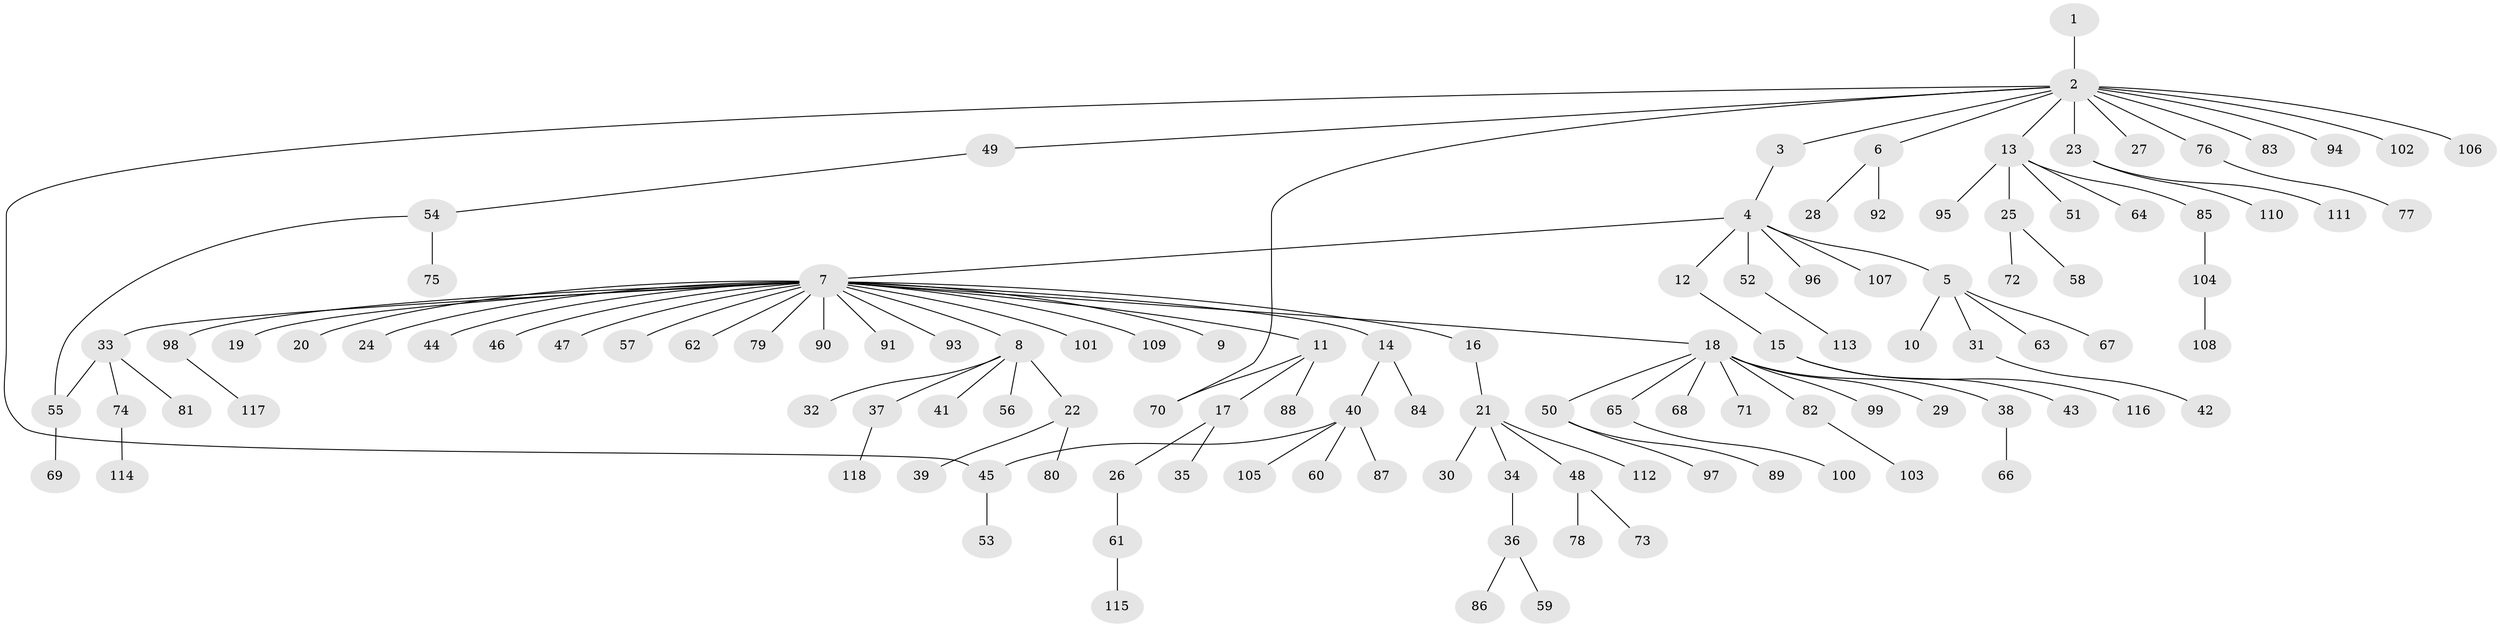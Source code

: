 // Generated by graph-tools (version 1.1) at 2025/11/02/27/25 16:11:14]
// undirected, 118 vertices, 120 edges
graph export_dot {
graph [start="1"]
  node [color=gray90,style=filled];
  1;
  2;
  3;
  4;
  5;
  6;
  7;
  8;
  9;
  10;
  11;
  12;
  13;
  14;
  15;
  16;
  17;
  18;
  19;
  20;
  21;
  22;
  23;
  24;
  25;
  26;
  27;
  28;
  29;
  30;
  31;
  32;
  33;
  34;
  35;
  36;
  37;
  38;
  39;
  40;
  41;
  42;
  43;
  44;
  45;
  46;
  47;
  48;
  49;
  50;
  51;
  52;
  53;
  54;
  55;
  56;
  57;
  58;
  59;
  60;
  61;
  62;
  63;
  64;
  65;
  66;
  67;
  68;
  69;
  70;
  71;
  72;
  73;
  74;
  75;
  76;
  77;
  78;
  79;
  80;
  81;
  82;
  83;
  84;
  85;
  86;
  87;
  88;
  89;
  90;
  91;
  92;
  93;
  94;
  95;
  96;
  97;
  98;
  99;
  100;
  101;
  102;
  103;
  104;
  105;
  106;
  107;
  108;
  109;
  110;
  111;
  112;
  113;
  114;
  115;
  116;
  117;
  118;
  1 -- 2;
  2 -- 3;
  2 -- 6;
  2 -- 13;
  2 -- 23;
  2 -- 27;
  2 -- 45;
  2 -- 49;
  2 -- 70;
  2 -- 76;
  2 -- 83;
  2 -- 94;
  2 -- 102;
  2 -- 106;
  3 -- 4;
  4 -- 5;
  4 -- 7;
  4 -- 12;
  4 -- 52;
  4 -- 96;
  4 -- 107;
  5 -- 10;
  5 -- 31;
  5 -- 63;
  5 -- 67;
  6 -- 28;
  6 -- 92;
  7 -- 8;
  7 -- 9;
  7 -- 11;
  7 -- 14;
  7 -- 16;
  7 -- 18;
  7 -- 19;
  7 -- 20;
  7 -- 24;
  7 -- 33;
  7 -- 44;
  7 -- 46;
  7 -- 47;
  7 -- 57;
  7 -- 62;
  7 -- 79;
  7 -- 90;
  7 -- 91;
  7 -- 93;
  7 -- 98;
  7 -- 101;
  7 -- 109;
  8 -- 22;
  8 -- 32;
  8 -- 37;
  8 -- 41;
  8 -- 56;
  11 -- 17;
  11 -- 70;
  11 -- 88;
  12 -- 15;
  13 -- 25;
  13 -- 51;
  13 -- 64;
  13 -- 85;
  13 -- 95;
  14 -- 40;
  14 -- 84;
  15 -- 43;
  15 -- 116;
  16 -- 21;
  17 -- 26;
  17 -- 35;
  18 -- 29;
  18 -- 38;
  18 -- 50;
  18 -- 65;
  18 -- 68;
  18 -- 71;
  18 -- 82;
  18 -- 99;
  21 -- 30;
  21 -- 34;
  21 -- 48;
  21 -- 112;
  22 -- 39;
  22 -- 80;
  23 -- 110;
  23 -- 111;
  25 -- 58;
  25 -- 72;
  26 -- 61;
  31 -- 42;
  33 -- 55;
  33 -- 74;
  33 -- 81;
  34 -- 36;
  36 -- 59;
  36 -- 86;
  37 -- 118;
  38 -- 66;
  40 -- 45;
  40 -- 60;
  40 -- 87;
  40 -- 105;
  45 -- 53;
  48 -- 73;
  48 -- 78;
  49 -- 54;
  50 -- 89;
  50 -- 97;
  52 -- 113;
  54 -- 55;
  54 -- 75;
  55 -- 69;
  61 -- 115;
  65 -- 100;
  74 -- 114;
  76 -- 77;
  82 -- 103;
  85 -- 104;
  98 -- 117;
  104 -- 108;
}
